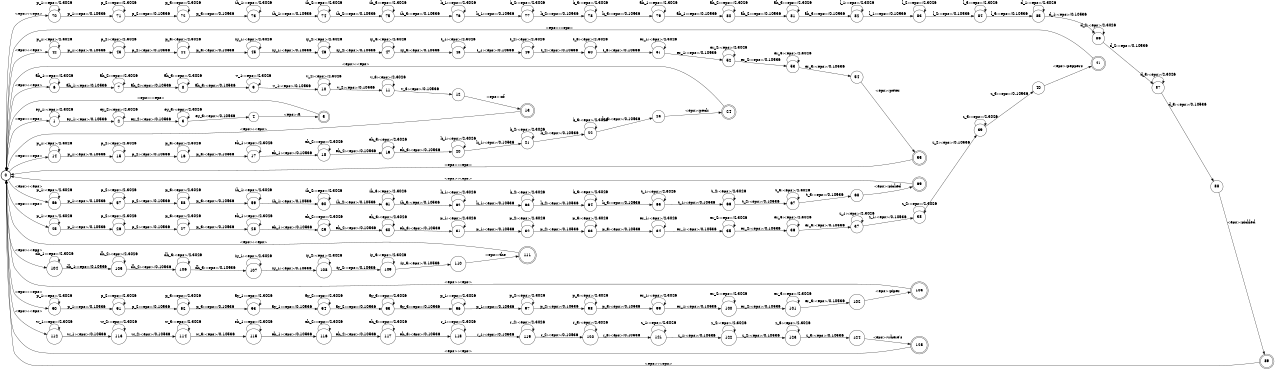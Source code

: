 digraph FST {
rankdir = LR;
size = "8.5,11";
center = 1;
orientation = Portrait;
ranksep = "0.4";
nodesep = "0.25";
0 [label = "0", shape = circle, style = bold, fontsize = 14]
	0 -> 1 [label = "<eps>:<eps>", fontsize = 14];
	0 -> 6 [label = "<eps>:<eps>", fontsize = 14];
	0 -> 14 [label = "<eps>:<eps>", fontsize = 14];
	0 -> 25 [label = "<eps>:<eps>", fontsize = 14];
	0 -> 42 [label = "<eps>:<eps>", fontsize = 14];
	0 -> 56 [label = "<eps>:<eps>", fontsize = 14];
	0 -> 70 [label = "<eps>:<eps>", fontsize = 14];
	0 -> 90 [label = "<eps>:<eps>", fontsize = 14];
	0 -> 104 [label = "<eps>:<eps>", fontsize = 14];
	0 -> 112 [label = "<eps>:<eps>", fontsize = 14];
1 [label = "1", shape = circle, style = solid, fontsize = 14]
	1 -> 1 [label = "ey_1:<eps>/2.3026", fontsize = 14];
	1 -> 2 [label = "ey_1:<eps>/0.10536", fontsize = 14];
2 [label = "2", shape = circle, style = solid, fontsize = 14]
	2 -> 2 [label = "ey_2:<eps>/2.3026", fontsize = 14];
	2 -> 3 [label = "ey_2:<eps>/0.10536", fontsize = 14];
3 [label = "3", shape = circle, style = solid, fontsize = 14]
	3 -> 3 [label = "ey_3:<eps>/2.3026", fontsize = 14];
	3 -> 4 [label = "ey_3:<eps>/0.10536", fontsize = 14];
4 [label = "4", shape = circle, style = solid, fontsize = 14]
	4 -> 5 [label = "<eps>:a", fontsize = 14];
5 [label = "5", shape = doublecircle, style = solid, fontsize = 14]
	5 -> 0 [label = "<eps>:<eps>", fontsize = 14];
6 [label = "6", shape = circle, style = solid, fontsize = 14]
	6 -> 6 [label = "ah_1:<eps>/2.3026", fontsize = 14];
	6 -> 7 [label = "ah_1:<eps>/0.10536", fontsize = 14];
7 [label = "7", shape = circle, style = solid, fontsize = 14]
	7 -> 7 [label = "ah_2:<eps>/2.3026", fontsize = 14];
	7 -> 8 [label = "ah_2:<eps>/0.10536", fontsize = 14];
8 [label = "8", shape = circle, style = solid, fontsize = 14]
	8 -> 8 [label = "ah_3:<eps>/2.3026", fontsize = 14];
	8 -> 9 [label = "ah_3:<eps>/0.10536", fontsize = 14];
9 [label = "9", shape = circle, style = solid, fontsize = 14]
	9 -> 9 [label = "v_1:<eps>/2.3026", fontsize = 14];
	9 -> 10 [label = "v_1:<eps>/0.10536", fontsize = 14];
10 [label = "10", shape = circle, style = solid, fontsize = 14]
	10 -> 10 [label = "v_2:<eps>/2.3026", fontsize = 14];
	10 -> 11 [label = "v_2:<eps>/0.10536", fontsize = 14];
11 [label = "11", shape = circle, style = solid, fontsize = 14]
	11 -> 11 [label = "v_3:<eps>/2.3026", fontsize = 14];
	11 -> 12 [label = "v_3:<eps>/0.10536", fontsize = 14];
12 [label = "12", shape = circle, style = solid, fontsize = 14]
	12 -> 13 [label = "<eps>:of", fontsize = 14];
13 [label = "13", shape = doublecircle, style = solid, fontsize = 14]
	13 -> 0 [label = "<eps>:<eps>", fontsize = 14];
14 [label = "14", shape = circle, style = solid, fontsize = 14]
	14 -> 14 [label = "p_1:<eps>/2.3026", fontsize = 14];
	14 -> 15 [label = "p_1:<eps>/0.10536", fontsize = 14];
15 [label = "15", shape = circle, style = solid, fontsize = 14]
	15 -> 15 [label = "p_2:<eps>/2.3026", fontsize = 14];
	15 -> 16 [label = "p_2:<eps>/0.10536", fontsize = 14];
16 [label = "16", shape = circle, style = solid, fontsize = 14]
	16 -> 16 [label = "p_3:<eps>/2.3026", fontsize = 14];
	16 -> 17 [label = "p_3:<eps>/0.10536", fontsize = 14];
17 [label = "17", shape = circle, style = solid, fontsize = 14]
	17 -> 17 [label = "eh_1:<eps>/2.3026", fontsize = 14];
	17 -> 18 [label = "eh_1:<eps>/0.10536", fontsize = 14];
18 [label = "18", shape = circle, style = solid, fontsize = 14]
	18 -> 18 [label = "eh_2:<eps>/2.3026", fontsize = 14];
	18 -> 19 [label = "eh_2:<eps>/0.10536", fontsize = 14];
19 [label = "19", shape = circle, style = solid, fontsize = 14]
	19 -> 19 [label = "eh_3:<eps>/2.3026", fontsize = 14];
	19 -> 20 [label = "eh_3:<eps>/0.10536", fontsize = 14];
20 [label = "20", shape = circle, style = solid, fontsize = 14]
	20 -> 20 [label = "k_1:<eps>/2.3026", fontsize = 14];
	20 -> 21 [label = "k_1:<eps>/0.10536", fontsize = 14];
21 [label = "21", shape = circle, style = solid, fontsize = 14]
	21 -> 21 [label = "k_2:<eps>/2.3026", fontsize = 14];
	21 -> 22 [label = "k_2:<eps>/0.10536", fontsize = 14];
22 [label = "22", shape = circle, style = solid, fontsize = 14]
	22 -> 22 [label = "k_3:<eps>/2.3026", fontsize = 14];
	22 -> 23 [label = "k_3:<eps>/0.10536", fontsize = 14];
23 [label = "23", shape = circle, style = solid, fontsize = 14]
	23 -> 24 [label = "<eps>:peck", fontsize = 14];
24 [label = "24", shape = doublecircle, style = solid, fontsize = 14]
	24 -> 0 [label = "<eps>:<eps>", fontsize = 14];
25 [label = "25", shape = circle, style = solid, fontsize = 14]
	25 -> 25 [label = "p_1:<eps>/2.3026", fontsize = 14];
	25 -> 26 [label = "p_1:<eps>/0.10536", fontsize = 14];
26 [label = "26", shape = circle, style = solid, fontsize = 14]
	26 -> 26 [label = "p_2:<eps>/2.3026", fontsize = 14];
	26 -> 27 [label = "p_2:<eps>/0.10536", fontsize = 14];
27 [label = "27", shape = circle, style = solid, fontsize = 14]
	27 -> 27 [label = "p_3:<eps>/2.3026", fontsize = 14];
	27 -> 28 [label = "p_3:<eps>/0.10536", fontsize = 14];
28 [label = "28", shape = circle, style = solid, fontsize = 14]
	28 -> 28 [label = "eh_1:<eps>/2.3026", fontsize = 14];
	28 -> 29 [label = "eh_1:<eps>/0.10536", fontsize = 14];
29 [label = "29", shape = circle, style = solid, fontsize = 14]
	29 -> 29 [label = "eh_2:<eps>/2.3026", fontsize = 14];
	29 -> 30 [label = "eh_2:<eps>/0.10536", fontsize = 14];
30 [label = "30", shape = circle, style = solid, fontsize = 14]
	30 -> 30 [label = "eh_3:<eps>/2.3026", fontsize = 14];
	30 -> 31 [label = "eh_3:<eps>/0.10536", fontsize = 14];
31 [label = "31", shape = circle, style = solid, fontsize = 14]
	31 -> 31 [label = "p_1:<eps>/2.3026", fontsize = 14];
	31 -> 32 [label = "p_1:<eps>/0.10536", fontsize = 14];
32 [label = "32", shape = circle, style = solid, fontsize = 14]
	32 -> 32 [label = "p_2:<eps>/2.3026", fontsize = 14];
	32 -> 33 [label = "p_2:<eps>/0.10536", fontsize = 14];
33 [label = "33", shape = circle, style = solid, fontsize = 14]
	33 -> 33 [label = "p_3:<eps>/2.3026", fontsize = 14];
	33 -> 34 [label = "p_3:<eps>/0.10536", fontsize = 14];
34 [label = "34", shape = circle, style = solid, fontsize = 14]
	34 -> 34 [label = "er_1:<eps>/2.3026", fontsize = 14];
	34 -> 35 [label = "er_1:<eps>/0.10536", fontsize = 14];
35 [label = "35", shape = circle, style = solid, fontsize = 14]
	35 -> 35 [label = "er_2:<eps>/2.3026", fontsize = 14];
	35 -> 36 [label = "er_2:<eps>/0.10536", fontsize = 14];
36 [label = "36", shape = circle, style = solid, fontsize = 14]
	36 -> 36 [label = "er_3:<eps>/2.3026", fontsize = 14];
	36 -> 37 [label = "er_3:<eps>/0.10536", fontsize = 14];
37 [label = "37", shape = circle, style = solid, fontsize = 14]
	37 -> 37 [label = "z_1:<eps>/2.3026", fontsize = 14];
	37 -> 38 [label = "z_1:<eps>/0.10536", fontsize = 14];
38 [label = "38", shape = circle, style = solid, fontsize = 14]
	38 -> 38 [label = "z_2:<eps>/2.3026", fontsize = 14];
	38 -> 39 [label = "z_2:<eps>/0.10536", fontsize = 14];
39 [label = "39", shape = circle, style = solid, fontsize = 14]
	39 -> 39 [label = "z_3:<eps>/2.3026", fontsize = 14];
	39 -> 40 [label = "z_3:<eps>/0.10536", fontsize = 14];
40 [label = "40", shape = circle, style = solid, fontsize = 14]
	40 -> 41 [label = "<eps>:peppers", fontsize = 14];
41 [label = "41", shape = doublecircle, style = solid, fontsize = 14]
	41 -> 0 [label = "<eps>:<eps>", fontsize = 14];
42 [label = "42", shape = circle, style = solid, fontsize = 14]
	42 -> 42 [label = "p_1:<eps>/2.3026", fontsize = 14];
	42 -> 43 [label = "p_1:<eps>/0.10536", fontsize = 14];
43 [label = "43", shape = circle, style = solid, fontsize = 14]
	43 -> 43 [label = "p_2:<eps>/2.3026", fontsize = 14];
	43 -> 44 [label = "p_2:<eps>/0.10536", fontsize = 14];
44 [label = "44", shape = circle, style = solid, fontsize = 14]
	44 -> 44 [label = "p_3:<eps>/2.3026", fontsize = 14];
	44 -> 45 [label = "p_3:<eps>/0.10536", fontsize = 14];
45 [label = "45", shape = circle, style = solid, fontsize = 14]
	45 -> 45 [label = "iy_1:<eps>/2.3026", fontsize = 14];
	45 -> 46 [label = "iy_1:<eps>/0.10536", fontsize = 14];
46 [label = "46", shape = circle, style = solid, fontsize = 14]
	46 -> 46 [label = "iy_2:<eps>/2.3026", fontsize = 14];
	46 -> 47 [label = "iy_2:<eps>/0.10536", fontsize = 14];
47 [label = "47", shape = circle, style = solid, fontsize = 14]
	47 -> 47 [label = "iy_3:<eps>/2.3026", fontsize = 14];
	47 -> 48 [label = "iy_3:<eps>/0.10536", fontsize = 14];
48 [label = "48", shape = circle, style = solid, fontsize = 14]
	48 -> 48 [label = "t_1:<eps>/2.3026", fontsize = 14];
	48 -> 49 [label = "t_1:<eps>/0.10536", fontsize = 14];
49 [label = "49", shape = circle, style = solid, fontsize = 14]
	49 -> 49 [label = "t_2:<eps>/2.3026", fontsize = 14];
	49 -> 50 [label = "t_2:<eps>/0.10536", fontsize = 14];
50 [label = "50", shape = circle, style = solid, fontsize = 14]
	50 -> 50 [label = "t_3:<eps>/2.3026", fontsize = 14];
	50 -> 51 [label = "t_3:<eps>/0.10536", fontsize = 14];
51 [label = "51", shape = circle, style = solid, fontsize = 14]
	51 -> 51 [label = "er_1:<eps>/2.3026", fontsize = 14];
	51 -> 52 [label = "er_1:<eps>/0.10536", fontsize = 14];
52 [label = "52", shape = circle, style = solid, fontsize = 14]
	52 -> 52 [label = "er_2:<eps>/2.3026", fontsize = 14];
	52 -> 53 [label = "er_2:<eps>/0.10536", fontsize = 14];
53 [label = "53", shape = circle, style = solid, fontsize = 14]
	53 -> 53 [label = "er_3:<eps>/2.3026", fontsize = 14];
	53 -> 54 [label = "er_3:<eps>/0.10536", fontsize = 14];
54 [label = "54", shape = circle, style = solid, fontsize = 14]
	54 -> 55 [label = "<eps>:peter", fontsize = 14];
55 [label = "55", shape = doublecircle, style = solid, fontsize = 14]
	55 -> 0 [label = "<eps>:<eps>", fontsize = 14];
56 [label = "56", shape = circle, style = solid, fontsize = 14]
	56 -> 56 [label = "p_1:<eps>/2.3026", fontsize = 14];
	56 -> 57 [label = "p_1:<eps>/0.10536", fontsize = 14];
57 [label = "57", shape = circle, style = solid, fontsize = 14]
	57 -> 57 [label = "p_2:<eps>/2.3026", fontsize = 14];
	57 -> 58 [label = "p_2:<eps>/0.10536", fontsize = 14];
58 [label = "58", shape = circle, style = solid, fontsize = 14]
	58 -> 58 [label = "p_3:<eps>/2.3026", fontsize = 14];
	58 -> 59 [label = "p_3:<eps>/0.10536", fontsize = 14];
59 [label = "59", shape = circle, style = solid, fontsize = 14]
	59 -> 59 [label = "ih_1:<eps>/2.3026", fontsize = 14];
	59 -> 60 [label = "ih_1:<eps>/0.10536", fontsize = 14];
60 [label = "60", shape = circle, style = solid, fontsize = 14]
	60 -> 60 [label = "ih_2:<eps>/2.3026", fontsize = 14];
	60 -> 61 [label = "ih_2:<eps>/0.10536", fontsize = 14];
61 [label = "61", shape = circle, style = solid, fontsize = 14]
	61 -> 61 [label = "ih_3:<eps>/2.3026", fontsize = 14];
	61 -> 62 [label = "ih_3:<eps>/0.10536", fontsize = 14];
62 [label = "62", shape = circle, style = solid, fontsize = 14]
	62 -> 62 [label = "k_1:<eps>/2.3026", fontsize = 14];
	62 -> 63 [label = "k_1:<eps>/0.10536", fontsize = 14];
63 [label = "63", shape = circle, style = solid, fontsize = 14]
	63 -> 63 [label = "k_2:<eps>/2.3026", fontsize = 14];
	63 -> 64 [label = "k_2:<eps>/0.10536", fontsize = 14];
64 [label = "64", shape = circle, style = solid, fontsize = 14]
	64 -> 64 [label = "k_3:<eps>/2.3026", fontsize = 14];
	64 -> 65 [label = "k_3:<eps>/0.10536", fontsize = 14];
65 [label = "65", shape = circle, style = solid, fontsize = 14]
	65 -> 65 [label = "t_1:<eps>/2.3026", fontsize = 14];
	65 -> 66 [label = "t_1:<eps>/0.10536", fontsize = 14];
66 [label = "66", shape = circle, style = solid, fontsize = 14]
	66 -> 66 [label = "t_2:<eps>/2.3026", fontsize = 14];
	66 -> 67 [label = "t_2:<eps>/0.10536", fontsize = 14];
67 [label = "67", shape = circle, style = solid, fontsize = 14]
	67 -> 67 [label = "t_3:<eps>/2.3026", fontsize = 14];
	67 -> 68 [label = "t_3:<eps>/0.10536", fontsize = 14];
68 [label = "68", shape = circle, style = solid, fontsize = 14]
	68 -> 69 [label = "<eps>:picked", fontsize = 14];
69 [label = "69", shape = doublecircle, style = solid, fontsize = 14]
	69 -> 0 [label = "<eps>:<eps>", fontsize = 14];
70 [label = "70", shape = circle, style = solid, fontsize = 14]
	70 -> 70 [label = "p_1:<eps>/2.3026", fontsize = 14];
	70 -> 71 [label = "p_1:<eps>/0.10536", fontsize = 14];
71 [label = "71", shape = circle, style = solid, fontsize = 14]
	71 -> 71 [label = "p_2:<eps>/2.3026", fontsize = 14];
	71 -> 72 [label = "p_2:<eps>/0.10536", fontsize = 14];
72 [label = "72", shape = circle, style = solid, fontsize = 14]
	72 -> 72 [label = "p_3:<eps>/2.3026", fontsize = 14];
	72 -> 73 [label = "p_3:<eps>/0.10536", fontsize = 14];
73 [label = "73", shape = circle, style = solid, fontsize = 14]
	73 -> 73 [label = "ih_1:<eps>/2.3026", fontsize = 14];
	73 -> 74 [label = "ih_1:<eps>/0.10536", fontsize = 14];
74 [label = "74", shape = circle, style = solid, fontsize = 14]
	74 -> 74 [label = "ih_2:<eps>/2.3026", fontsize = 14];
	74 -> 75 [label = "ih_2:<eps>/0.10536", fontsize = 14];
75 [label = "75", shape = circle, style = solid, fontsize = 14]
	75 -> 75 [label = "ih_3:<eps>/2.3026", fontsize = 14];
	75 -> 76 [label = "ih_3:<eps>/0.10536", fontsize = 14];
76 [label = "76", shape = circle, style = solid, fontsize = 14]
	76 -> 76 [label = "k_1:<eps>/2.3026", fontsize = 14];
	76 -> 77 [label = "k_1:<eps>/0.10536", fontsize = 14];
77 [label = "77", shape = circle, style = solid, fontsize = 14]
	77 -> 77 [label = "k_2:<eps>/2.3026", fontsize = 14];
	77 -> 78 [label = "k_2:<eps>/0.10536", fontsize = 14];
78 [label = "78", shape = circle, style = solid, fontsize = 14]
	78 -> 78 [label = "k_3:<eps>/2.3026", fontsize = 14];
	78 -> 79 [label = "k_3:<eps>/0.10536", fontsize = 14];
79 [label = "79", shape = circle, style = solid, fontsize = 14]
	79 -> 79 [label = "ah_1:<eps>/2.3026", fontsize = 14];
	79 -> 80 [label = "ah_1:<eps>/0.10536", fontsize = 14];
80 [label = "80", shape = circle, style = solid, fontsize = 14]
	80 -> 80 [label = "ah_2:<eps>/2.3026", fontsize = 14];
	80 -> 81 [label = "ah_2:<eps>/0.10536", fontsize = 14];
81 [label = "81", shape = circle, style = solid, fontsize = 14]
	81 -> 81 [label = "ah_3:<eps>/2.3026", fontsize = 14];
	81 -> 82 [label = "ah_3:<eps>/0.10536", fontsize = 14];
82 [label = "82", shape = circle, style = solid, fontsize = 14]
	82 -> 82 [label = "l_1:<eps>/2.3026", fontsize = 14];
	82 -> 83 [label = "l_1:<eps>/0.10536", fontsize = 14];
83 [label = "83", shape = circle, style = solid, fontsize = 14]
	83 -> 83 [label = "l_2:<eps>/2.3026", fontsize = 14];
	83 -> 84 [label = "l_2:<eps>/0.10536", fontsize = 14];
84 [label = "84", shape = circle, style = solid, fontsize = 14]
	84 -> 84 [label = "l_3:<eps>/2.3026", fontsize = 14];
	84 -> 85 [label = "l_3:<eps>/0.10536", fontsize = 14];
85 [label = "85", shape = circle, style = solid, fontsize = 14]
	85 -> 85 [label = "d_1:<eps>/2.3026", fontsize = 14];
	85 -> 86 [label = "d_1:<eps>/0.10536", fontsize = 14];
86 [label = "86", shape = circle, style = solid, fontsize = 14]
	86 -> 86 [label = "d_2:<eps>/2.3026", fontsize = 14];
	86 -> 87 [label = "d_2:<eps>/0.10536", fontsize = 14];
87 [label = "87", shape = circle, style = solid, fontsize = 14]
	87 -> 87 [label = "d_3:<eps>/2.3026", fontsize = 14];
	87 -> 88 [label = "d_3:<eps>/0.10536", fontsize = 14];
88 [label = "88", shape = circle, style = solid, fontsize = 14]
	88 -> 89 [label = "<eps>:pickled", fontsize = 14];
89 [label = "89", shape = doublecircle, style = solid, fontsize = 14]
	89 -> 0 [label = "<eps>:<eps>", fontsize = 14];
90 [label = "90", shape = circle, style = solid, fontsize = 14]
	90 -> 90 [label = "p_1:<eps>/2.3026", fontsize = 14];
	90 -> 91 [label = "p_1:<eps>/0.10536", fontsize = 14];
91 [label = "91", shape = circle, style = solid, fontsize = 14]
	91 -> 91 [label = "p_2:<eps>/2.3026", fontsize = 14];
	91 -> 92 [label = "p_2:<eps>/0.10536", fontsize = 14];
92 [label = "92", shape = circle, style = solid, fontsize = 14]
	92 -> 92 [label = "p_3:<eps>/2.3026", fontsize = 14];
	92 -> 93 [label = "p_3:<eps>/0.10536", fontsize = 14];
93 [label = "93", shape = circle, style = solid, fontsize = 14]
	93 -> 93 [label = "ay_1:<eps>/2.3026", fontsize = 14];
	93 -> 94 [label = "ay_1:<eps>/0.10536", fontsize = 14];
94 [label = "94", shape = circle, style = solid, fontsize = 14]
	94 -> 94 [label = "ay_2:<eps>/2.3026", fontsize = 14];
	94 -> 95 [label = "ay_2:<eps>/0.10536", fontsize = 14];
95 [label = "95", shape = circle, style = solid, fontsize = 14]
	95 -> 95 [label = "ay_3:<eps>/2.3026", fontsize = 14];
	95 -> 96 [label = "ay_3:<eps>/0.10536", fontsize = 14];
96 [label = "96", shape = circle, style = solid, fontsize = 14]
	96 -> 96 [label = "p_1:<eps>/2.3026", fontsize = 14];
	96 -> 97 [label = "p_1:<eps>/0.10536", fontsize = 14];
97 [label = "97", shape = circle, style = solid, fontsize = 14]
	97 -> 97 [label = "p_2:<eps>/2.3026", fontsize = 14];
	97 -> 98 [label = "p_2:<eps>/0.10536", fontsize = 14];
98 [label = "98", shape = circle, style = solid, fontsize = 14]
	98 -> 98 [label = "p_3:<eps>/2.3026", fontsize = 14];
	98 -> 99 [label = "p_3:<eps>/0.10536", fontsize = 14];
99 [label = "99", shape = circle, style = solid, fontsize = 14]
	99 -> 99 [label = "er_1:<eps>/2.3026", fontsize = 14];
	99 -> 100 [label = "er_1:<eps>/0.10536", fontsize = 14];
100 [label = "100", shape = circle, style = solid, fontsize = 14]
	100 -> 100 [label = "er_2:<eps>/2.3026", fontsize = 14];
	100 -> 101 [label = "er_2:<eps>/0.10536", fontsize = 14];
101 [label = "101", shape = circle, style = solid, fontsize = 14]
	101 -> 101 [label = "er_3:<eps>/2.3026", fontsize = 14];
	101 -> 102 [label = "er_3:<eps>/0.10536", fontsize = 14];
102 [label = "102", shape = circle, style = solid, fontsize = 14]
	102 -> 103 [label = "<eps>:piper", fontsize = 14];
103 [label = "103", shape = doublecircle, style = solid, fontsize = 14]
	103 -> 0 [label = "<eps>:<eps>", fontsize = 14];
104 [label = "104", shape = circle, style = solid, fontsize = 14]
	104 -> 104 [label = "dh_1:<eps>/2.3026", fontsize = 14];
	104 -> 105 [label = "dh_1:<eps>/0.10536", fontsize = 14];
105 [label = "105", shape = circle, style = solid, fontsize = 14]
	105 -> 105 [label = "dh_2:<eps>/2.3026", fontsize = 14];
	105 -> 106 [label = "dh_2:<eps>/0.10536", fontsize = 14];
106 [label = "106", shape = circle, style = solid, fontsize = 14]
	106 -> 106 [label = "dh_3:<eps>/2.3026", fontsize = 14];
	106 -> 107 [label = "dh_3:<eps>/0.10536", fontsize = 14];
107 [label = "107", shape = circle, style = solid, fontsize = 14]
	107 -> 107 [label = "iy_1:<eps>/2.3026", fontsize = 14];
	107 -> 108 [label = "iy_1:<eps>/0.10536", fontsize = 14];
108 [label = "108", shape = circle, style = solid, fontsize = 14]
	108 -> 108 [label = "iy_2:<eps>/2.3026", fontsize = 14];
	108 -> 109 [label = "iy_2:<eps>/0.10536", fontsize = 14];
109 [label = "109", shape = circle, style = solid, fontsize = 14]
	109 -> 109 [label = "iy_3:<eps>/2.3026", fontsize = 14];
	109 -> 110 [label = "iy_3:<eps>/0.10536", fontsize = 14];
110 [label = "110", shape = circle, style = solid, fontsize = 14]
	110 -> 111 [label = "<eps>:the", fontsize = 14];
111 [label = "111", shape = doublecircle, style = solid, fontsize = 14]
	111 -> 0 [label = "<eps>:<eps>", fontsize = 14];
112 [label = "112", shape = circle, style = solid, fontsize = 14]
	112 -> 112 [label = "w_1:<eps>/2.3026", fontsize = 14];
	112 -> 113 [label = "w_1:<eps>/0.10536", fontsize = 14];
113 [label = "113", shape = circle, style = solid, fontsize = 14]
	113 -> 113 [label = "w_2:<eps>/2.3026", fontsize = 14];
	113 -> 114 [label = "w_2:<eps>/0.10536", fontsize = 14];
114 [label = "114", shape = circle, style = solid, fontsize = 14]
	114 -> 114 [label = "w_3:<eps>/2.3026", fontsize = 14];
	114 -> 115 [label = "w_3:<eps>/0.10536", fontsize = 14];
115 [label = "115", shape = circle, style = solid, fontsize = 14]
	115 -> 115 [label = "eh_1:<eps>/2.3026", fontsize = 14];
	115 -> 116 [label = "eh_1:<eps>/0.10536", fontsize = 14];
116 [label = "116", shape = circle, style = solid, fontsize = 14]
	116 -> 116 [label = "eh_2:<eps>/2.3026", fontsize = 14];
	116 -> 117 [label = "eh_2:<eps>/0.10536", fontsize = 14];
117 [label = "117", shape = circle, style = solid, fontsize = 14]
	117 -> 117 [label = "eh_3:<eps>/2.3026", fontsize = 14];
	117 -> 118 [label = "eh_3:<eps>/0.10536", fontsize = 14];
118 [label = "118", shape = circle, style = solid, fontsize = 14]
	118 -> 118 [label = "r_1:<eps>/2.3026", fontsize = 14];
	118 -> 119 [label = "r_1:<eps>/0.10536", fontsize = 14];
119 [label = "119", shape = circle, style = solid, fontsize = 14]
	119 -> 119 [label = "r_2:<eps>/2.3026", fontsize = 14];
	119 -> 120 [label = "r_2:<eps>/0.10536", fontsize = 14];
120 [label = "120", shape = circle, style = solid, fontsize = 14]
	120 -> 120 [label = "r_3:<eps>/2.3026", fontsize = 14];
	120 -> 121 [label = "r_3:<eps>/0.10536", fontsize = 14];
121 [label = "121", shape = circle, style = solid, fontsize = 14]
	121 -> 121 [label = "z_1:<eps>/2.3026", fontsize = 14];
	121 -> 122 [label = "z_1:<eps>/0.10536", fontsize = 14];
122 [label = "122", shape = circle, style = solid, fontsize = 14]
	122 -> 122 [label = "z_2:<eps>/2.3026", fontsize = 14];
	122 -> 123 [label = "z_2:<eps>/0.10536", fontsize = 14];
123 [label = "123", shape = circle, style = solid, fontsize = 14]
	123 -> 123 [label = "z_3:<eps>/2.3026", fontsize = 14];
	123 -> 124 [label = "z_3:<eps>/0.10536", fontsize = 14];
124 [label = "124", shape = circle, style = solid, fontsize = 14]
	124 -> 125 [label = "<eps>:where's", fontsize = 14];
125 [label = "125", shape = doublecircle, style = solid, fontsize = 14]
	125 -> 0 [label = "<eps>:<eps>", fontsize = 14];
}
